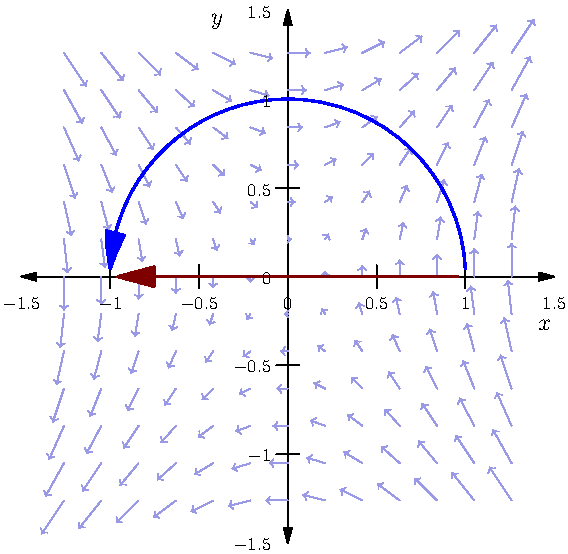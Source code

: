 import graph;
size(10cm);
xaxis("$x$", -1.5, 1.5, Ticks(Label(fontsize(9pt)), Step=0.5, begin=false, end=false), Arrows);
yaxis("$y$", -1.5, 1.5, Ticks(Label(fontsize(9pt)), Step=0.5, begin=false, end=false), Arrows);

real eps = 0.05;
for (real x=-1.26; x<=1.26; x+=0.21) {
  for (real y=-1.26; y<=1.26; y+=0.21) {
    pair P = (x,y);
    draw(P -- (P + eps * (2*y,3*x)), rgb(0.6,0.6,0.9), EndArrow(TeXHead));
  }
}
draw(arc((0,0), 1, 0, 180), blue+1.2, EndArrow, Margins);
draw((1,0)--(-1,0), brown+1.2, EndArrow, Margins);

